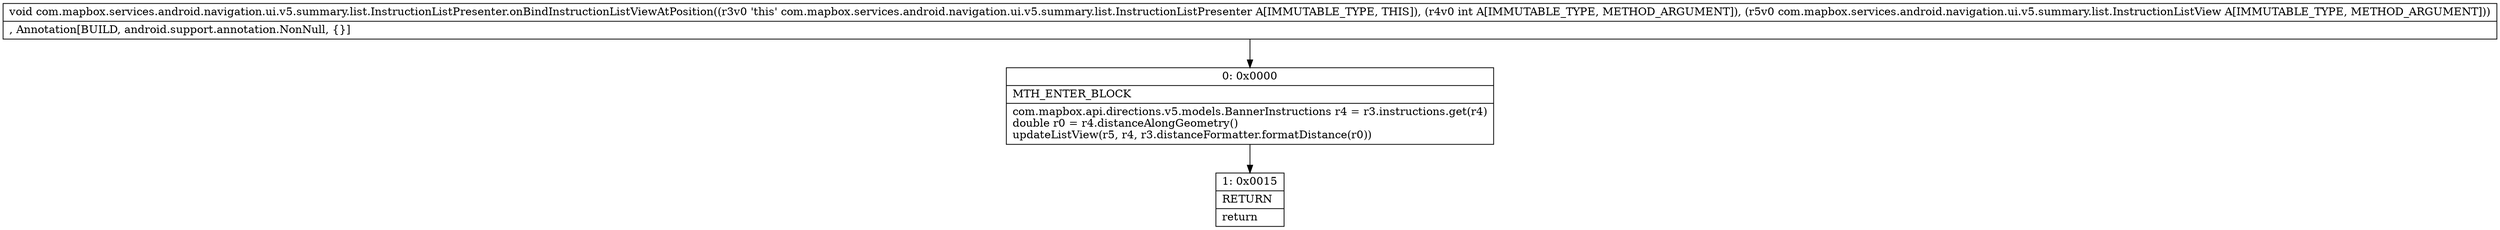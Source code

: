 digraph "CFG forcom.mapbox.services.android.navigation.ui.v5.summary.list.InstructionListPresenter.onBindInstructionListViewAtPosition(ILcom\/mapbox\/services\/android\/navigation\/ui\/v5\/summary\/list\/InstructionListView;)V" {
Node_0 [shape=record,label="{0\:\ 0x0000|MTH_ENTER_BLOCK\l|com.mapbox.api.directions.v5.models.BannerInstructions r4 = r3.instructions.get(r4)\ldouble r0 = r4.distanceAlongGeometry()\lupdateListView(r5, r4, r3.distanceFormatter.formatDistance(r0))\l}"];
Node_1 [shape=record,label="{1\:\ 0x0015|RETURN\l|return\l}"];
MethodNode[shape=record,label="{void com.mapbox.services.android.navigation.ui.v5.summary.list.InstructionListPresenter.onBindInstructionListViewAtPosition((r3v0 'this' com.mapbox.services.android.navigation.ui.v5.summary.list.InstructionListPresenter A[IMMUTABLE_TYPE, THIS]), (r4v0 int A[IMMUTABLE_TYPE, METHOD_ARGUMENT]), (r5v0 com.mapbox.services.android.navigation.ui.v5.summary.list.InstructionListView A[IMMUTABLE_TYPE, METHOD_ARGUMENT]))  | , Annotation[BUILD, android.support.annotation.NonNull, \{\}]\l}"];
MethodNode -> Node_0;
Node_0 -> Node_1;
}

